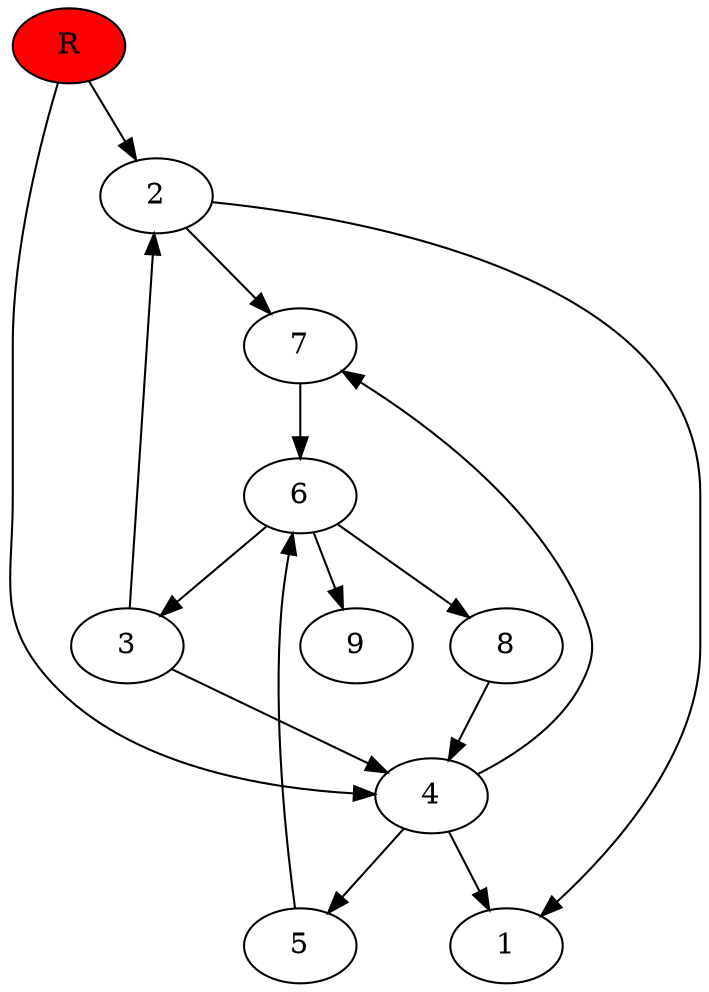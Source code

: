 digraph prb62426 {
	1
	2
	3
	4
	5
	6
	7
	8
	R [fillcolor="#ff0000" style=filled]
	2 -> 1
	2 -> 7
	3 -> 2
	3 -> 4
	4 -> 1
	4 -> 5
	4 -> 7
	5 -> 6
	6 -> 3
	6 -> 8
	6 -> 9
	7 -> 6
	8 -> 4
	R -> 2
	R -> 4
}
